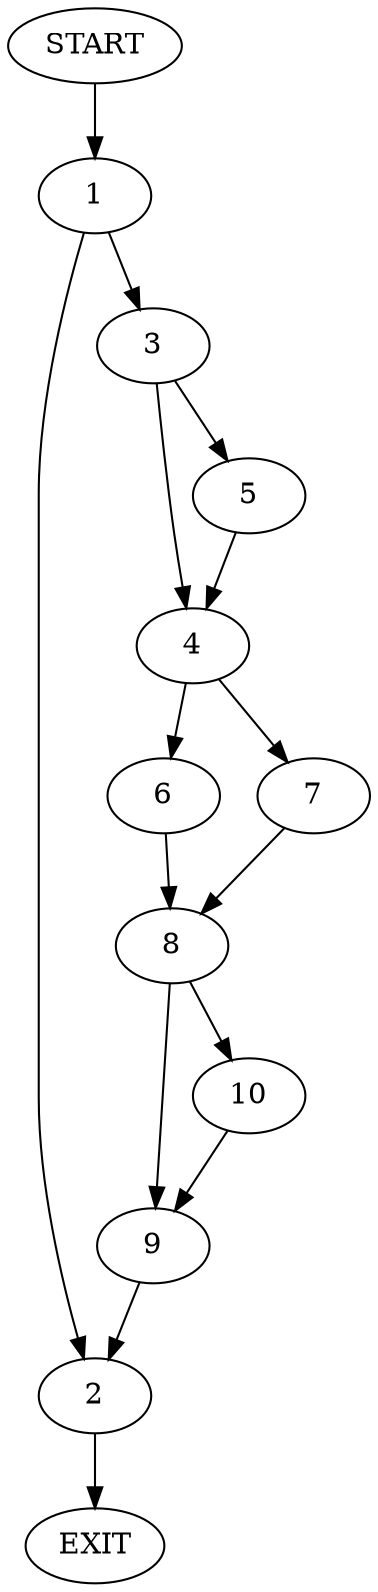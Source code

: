 digraph {
0 [label="START"]
11 [label="EXIT"]
0 -> 1
1 -> 2
1 -> 3
2 -> 11
3 -> 4
3 -> 5
5 -> 4
4 -> 6
4 -> 7
6 -> 8
7 -> 8
8 -> 9
8 -> 10
10 -> 9
9 -> 2
}
